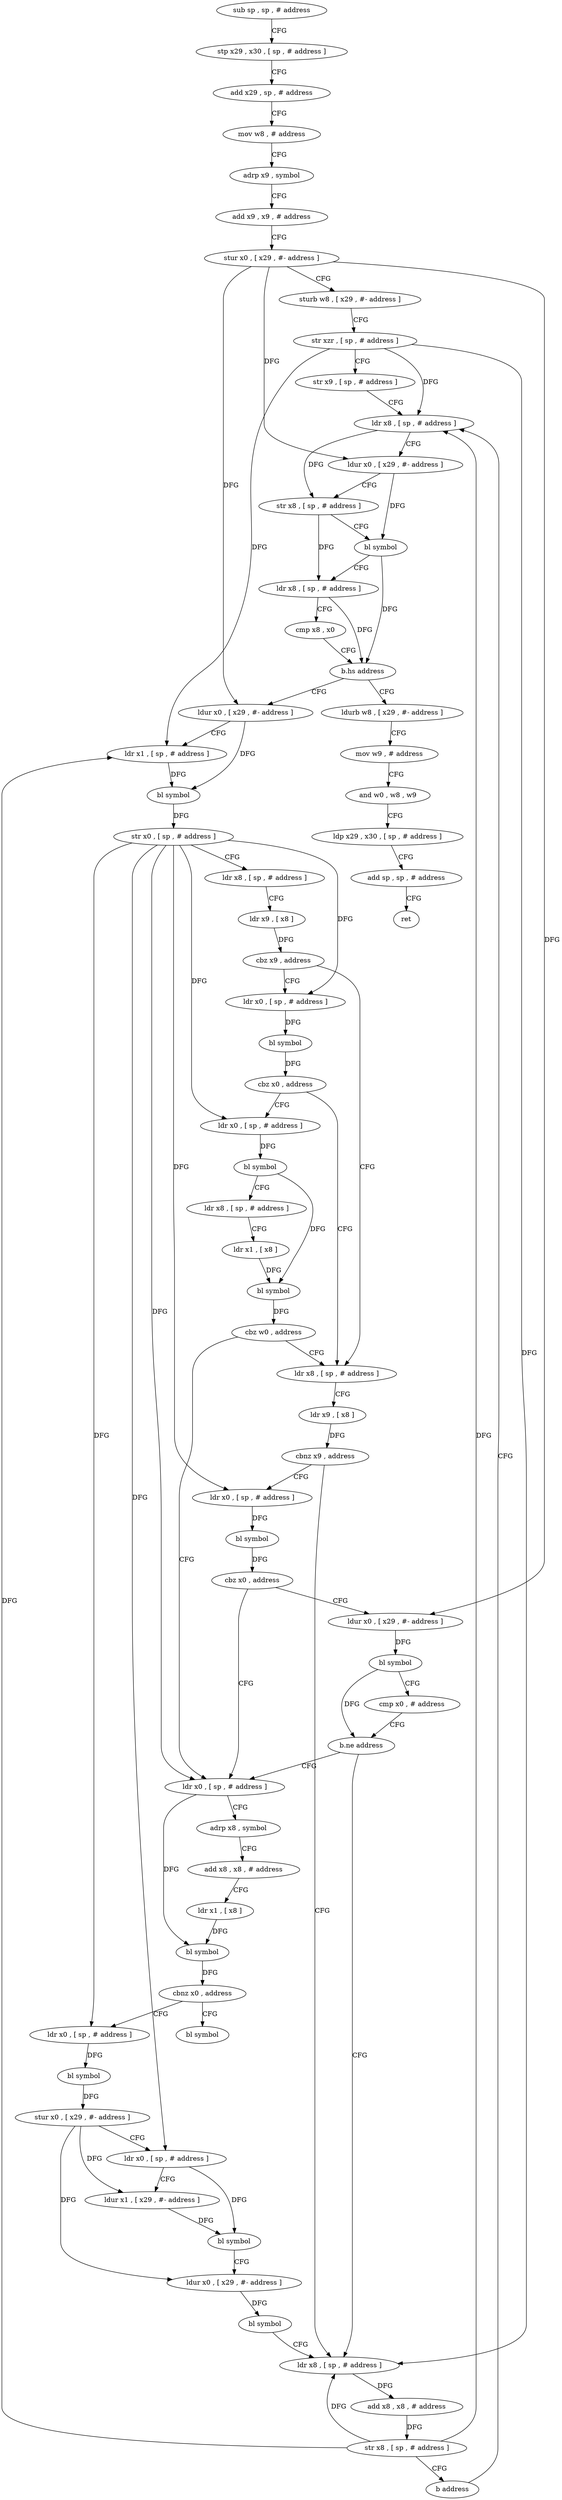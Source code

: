 digraph "func" {
"4218812" [label = "sub sp , sp , # address" ]
"4218816" [label = "stp x29 , x30 , [ sp , # address ]" ]
"4218820" [label = "add x29 , sp , # address" ]
"4218824" [label = "mov w8 , # address" ]
"4218828" [label = "adrp x9 , symbol" ]
"4218832" [label = "add x9 , x9 , # address" ]
"4218836" [label = "stur x0 , [ x29 , #- address ]" ]
"4218840" [label = "sturb w8 , [ x29 , #- address ]" ]
"4218844" [label = "str xzr , [ sp , # address ]" ]
"4218848" [label = "str x9 , [ sp , # address ]" ]
"4218852" [label = "ldr x8 , [ sp , # address ]" ]
"4219060" [label = "ldurb w8 , [ x29 , #- address ]" ]
"4219064" [label = "mov w9 , # address" ]
"4219068" [label = "and w0 , w8 , w9" ]
"4219072" [label = "ldp x29 , x30 , [ sp , # address ]" ]
"4219076" [label = "add sp , sp , # address" ]
"4219080" [label = "ret" ]
"4218880" [label = "ldur x0 , [ x29 , #- address ]" ]
"4218884" [label = "ldr x1 , [ sp , # address ]" ]
"4218888" [label = "bl symbol" ]
"4218892" [label = "str x0 , [ sp , # address ]" ]
"4218896" [label = "ldr x8 , [ sp , # address ]" ]
"4218900" [label = "ldr x9 , [ x8 ]" ]
"4218904" [label = "cbz x9 , address" ]
"4218944" [label = "ldr x8 , [ sp , # address ]" ]
"4218908" [label = "ldr x0 , [ sp , # address ]" ]
"4218948" [label = "ldr x9 , [ x8 ]" ]
"4218952" [label = "cbnz x9 , address" ]
"4219044" [label = "ldr x8 , [ sp , # address ]" ]
"4218956" [label = "ldr x0 , [ sp , # address ]" ]
"4218912" [label = "bl symbol" ]
"4218916" [label = "cbz x0 , address" ]
"4218920" [label = "ldr x0 , [ sp , # address ]" ]
"4219048" [label = "add x8 , x8 , # address" ]
"4219052" [label = "str x8 , [ sp , # address ]" ]
"4219056" [label = "b address" ]
"4218960" [label = "bl symbol" ]
"4218964" [label = "cbz x0 , address" ]
"4218984" [label = "ldr x0 , [ sp , # address ]" ]
"4218968" [label = "ldur x0 , [ x29 , #- address ]" ]
"4218924" [label = "bl symbol" ]
"4218928" [label = "ldr x8 , [ sp , # address ]" ]
"4218932" [label = "ldr x1 , [ x8 ]" ]
"4218936" [label = "bl symbol" ]
"4218940" [label = "cbz w0 , address" ]
"4218856" [label = "ldur x0 , [ x29 , #- address ]" ]
"4218860" [label = "str x8 , [ sp , # address ]" ]
"4218864" [label = "bl symbol" ]
"4218868" [label = "ldr x8 , [ sp , # address ]" ]
"4218872" [label = "cmp x8 , x0" ]
"4218876" [label = "b.hs address" ]
"4218988" [label = "adrp x8 , symbol" ]
"4218992" [label = "add x8 , x8 , # address" ]
"4218996" [label = "ldr x1 , [ x8 ]" ]
"4219000" [label = "bl symbol" ]
"4219004" [label = "cbnz x0 , address" ]
"4219012" [label = "ldr x0 , [ sp , # address ]" ]
"4219008" [label = "bl symbol" ]
"4218972" [label = "bl symbol" ]
"4218976" [label = "cmp x0 , # address" ]
"4218980" [label = "b.ne address" ]
"4219016" [label = "bl symbol" ]
"4219020" [label = "stur x0 , [ x29 , #- address ]" ]
"4219024" [label = "ldr x0 , [ sp , # address ]" ]
"4219028" [label = "ldur x1 , [ x29 , #- address ]" ]
"4219032" [label = "bl symbol" ]
"4219036" [label = "ldur x0 , [ x29 , #- address ]" ]
"4219040" [label = "bl symbol" ]
"4218812" -> "4218816" [ label = "CFG" ]
"4218816" -> "4218820" [ label = "CFG" ]
"4218820" -> "4218824" [ label = "CFG" ]
"4218824" -> "4218828" [ label = "CFG" ]
"4218828" -> "4218832" [ label = "CFG" ]
"4218832" -> "4218836" [ label = "CFG" ]
"4218836" -> "4218840" [ label = "CFG" ]
"4218836" -> "4218856" [ label = "DFG" ]
"4218836" -> "4218880" [ label = "DFG" ]
"4218836" -> "4218968" [ label = "DFG" ]
"4218840" -> "4218844" [ label = "CFG" ]
"4218844" -> "4218848" [ label = "CFG" ]
"4218844" -> "4218852" [ label = "DFG" ]
"4218844" -> "4218884" [ label = "DFG" ]
"4218844" -> "4219044" [ label = "DFG" ]
"4218848" -> "4218852" [ label = "CFG" ]
"4218852" -> "4218856" [ label = "CFG" ]
"4218852" -> "4218860" [ label = "DFG" ]
"4219060" -> "4219064" [ label = "CFG" ]
"4219064" -> "4219068" [ label = "CFG" ]
"4219068" -> "4219072" [ label = "CFG" ]
"4219072" -> "4219076" [ label = "CFG" ]
"4219076" -> "4219080" [ label = "CFG" ]
"4218880" -> "4218884" [ label = "CFG" ]
"4218880" -> "4218888" [ label = "DFG" ]
"4218884" -> "4218888" [ label = "DFG" ]
"4218888" -> "4218892" [ label = "DFG" ]
"4218892" -> "4218896" [ label = "CFG" ]
"4218892" -> "4218908" [ label = "DFG" ]
"4218892" -> "4218956" [ label = "DFG" ]
"4218892" -> "4218920" [ label = "DFG" ]
"4218892" -> "4218984" [ label = "DFG" ]
"4218892" -> "4219012" [ label = "DFG" ]
"4218892" -> "4219024" [ label = "DFG" ]
"4218896" -> "4218900" [ label = "CFG" ]
"4218900" -> "4218904" [ label = "DFG" ]
"4218904" -> "4218944" [ label = "CFG" ]
"4218904" -> "4218908" [ label = "CFG" ]
"4218944" -> "4218948" [ label = "CFG" ]
"4218908" -> "4218912" [ label = "DFG" ]
"4218948" -> "4218952" [ label = "DFG" ]
"4218952" -> "4219044" [ label = "CFG" ]
"4218952" -> "4218956" [ label = "CFG" ]
"4219044" -> "4219048" [ label = "DFG" ]
"4218956" -> "4218960" [ label = "DFG" ]
"4218912" -> "4218916" [ label = "DFG" ]
"4218916" -> "4218944" [ label = "CFG" ]
"4218916" -> "4218920" [ label = "CFG" ]
"4218920" -> "4218924" [ label = "DFG" ]
"4219048" -> "4219052" [ label = "DFG" ]
"4219052" -> "4219056" [ label = "CFG" ]
"4219052" -> "4218852" [ label = "DFG" ]
"4219052" -> "4218884" [ label = "DFG" ]
"4219052" -> "4219044" [ label = "DFG" ]
"4219056" -> "4218852" [ label = "CFG" ]
"4218960" -> "4218964" [ label = "DFG" ]
"4218964" -> "4218984" [ label = "CFG" ]
"4218964" -> "4218968" [ label = "CFG" ]
"4218984" -> "4218988" [ label = "CFG" ]
"4218984" -> "4219000" [ label = "DFG" ]
"4218968" -> "4218972" [ label = "DFG" ]
"4218924" -> "4218928" [ label = "CFG" ]
"4218924" -> "4218936" [ label = "DFG" ]
"4218928" -> "4218932" [ label = "CFG" ]
"4218932" -> "4218936" [ label = "DFG" ]
"4218936" -> "4218940" [ label = "DFG" ]
"4218940" -> "4218984" [ label = "CFG" ]
"4218940" -> "4218944" [ label = "CFG" ]
"4218856" -> "4218860" [ label = "CFG" ]
"4218856" -> "4218864" [ label = "DFG" ]
"4218860" -> "4218864" [ label = "CFG" ]
"4218860" -> "4218868" [ label = "DFG" ]
"4218864" -> "4218868" [ label = "CFG" ]
"4218864" -> "4218876" [ label = "DFG" ]
"4218868" -> "4218872" [ label = "CFG" ]
"4218868" -> "4218876" [ label = "DFG" ]
"4218872" -> "4218876" [ label = "CFG" ]
"4218876" -> "4219060" [ label = "CFG" ]
"4218876" -> "4218880" [ label = "CFG" ]
"4218988" -> "4218992" [ label = "CFG" ]
"4218992" -> "4218996" [ label = "CFG" ]
"4218996" -> "4219000" [ label = "DFG" ]
"4219000" -> "4219004" [ label = "DFG" ]
"4219004" -> "4219012" [ label = "CFG" ]
"4219004" -> "4219008" [ label = "CFG" ]
"4219012" -> "4219016" [ label = "DFG" ]
"4218972" -> "4218976" [ label = "CFG" ]
"4218972" -> "4218980" [ label = "DFG" ]
"4218976" -> "4218980" [ label = "CFG" ]
"4218980" -> "4219044" [ label = "CFG" ]
"4218980" -> "4218984" [ label = "CFG" ]
"4219016" -> "4219020" [ label = "DFG" ]
"4219020" -> "4219024" [ label = "CFG" ]
"4219020" -> "4219028" [ label = "DFG" ]
"4219020" -> "4219036" [ label = "DFG" ]
"4219024" -> "4219028" [ label = "CFG" ]
"4219024" -> "4219032" [ label = "DFG" ]
"4219028" -> "4219032" [ label = "DFG" ]
"4219032" -> "4219036" [ label = "CFG" ]
"4219036" -> "4219040" [ label = "DFG" ]
"4219040" -> "4219044" [ label = "CFG" ]
}
